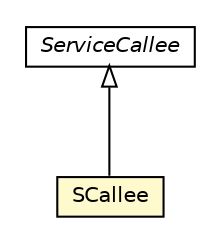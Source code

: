 #!/usr/local/bin/dot
#
# Class diagram 
# Generated by UMLGraph version R5_6-24-gf6e263 (http://www.umlgraph.org/)
#

digraph G {
	edge [fontname="Helvetica",fontsize=10,labelfontname="Helvetica",labelfontsize=10];
	node [fontname="Helvetica",fontsize=10,shape=plaintext];
	nodesep=0.25;
	ranksep=0.5;
	// org.universAAL.samples.servserver.SCallee
	c19655 [label=<<table title="org.universAAL.samples.servserver.SCallee" border="0" cellborder="1" cellspacing="0" cellpadding="2" port="p" bgcolor="lemonChiffon" href="./SCallee.html">
		<tr><td><table border="0" cellspacing="0" cellpadding="1">
<tr><td align="center" balign="center"> SCallee </td></tr>
		</table></td></tr>
		</table>>, URL="./SCallee.html", fontname="Helvetica", fontcolor="black", fontsize=10.0];
	//org.universAAL.samples.servserver.SCallee extends org.universAAL.middleware.service.ServiceCallee
	c19797:p -> c19655:p [dir=back,arrowtail=empty];
	// org.universAAL.middleware.service.ServiceCallee
	c19797 [label=<<table title="org.universAAL.middleware.service.ServiceCallee" border="0" cellborder="1" cellspacing="0" cellpadding="2" port="p" href="http://java.sun.com/j2se/1.4.2/docs/api/org/universAAL/middleware/service/ServiceCallee.html">
		<tr><td><table border="0" cellspacing="0" cellpadding="1">
<tr><td align="center" balign="center"><font face="Helvetica-Oblique"> ServiceCallee </font></td></tr>
		</table></td></tr>
		</table>>, URL="http://java.sun.com/j2se/1.4.2/docs/api/org/universAAL/middleware/service/ServiceCallee.html", fontname="Helvetica", fontcolor="black", fontsize=10.0];
}

